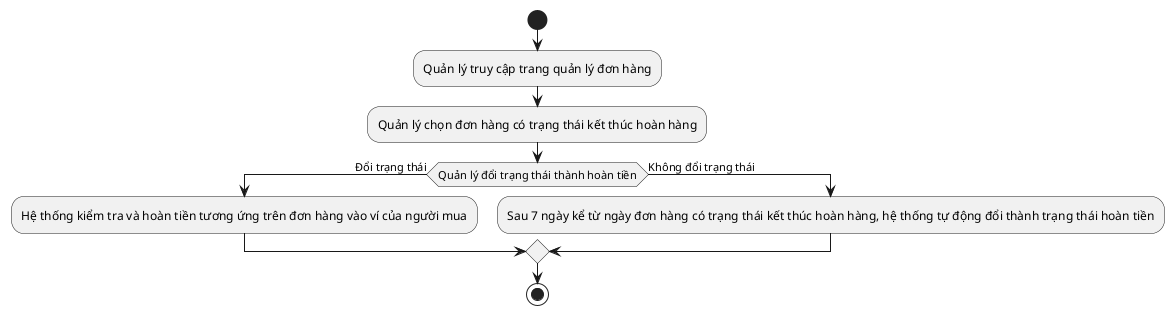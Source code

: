 @startuml
start

:Quản lý truy cập trang quản lý đơn hàng;
:Quản lý chọn đơn hàng có trạng thái kết thúc hoàn hàng;
if (Quản lý đổi trạng thái thành hoàn tiền) then (Đổi trạng thái)
    :Hệ thống kiểm tra và hoàn tiền tương ứng trên đơn hàng vào ví của người mua;
else (Không đổi trạng thái)
    :Sau 7 ngày kể từ ngày đơn hàng có trạng thái kết thúc hoàn hàng, hệ thống tự động đổi thành trạng thái hoàn tiền;
endif

stop
@enduml
